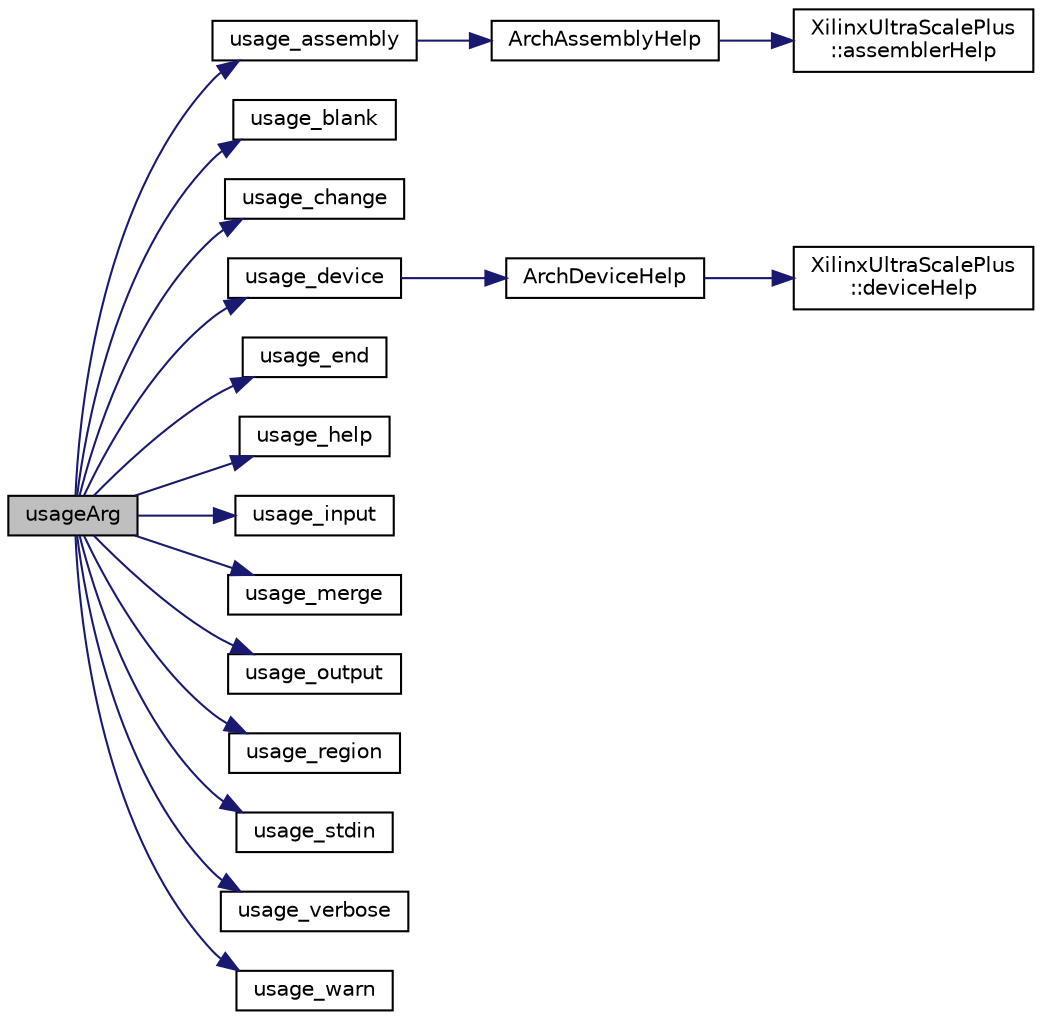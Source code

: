 digraph "usageArg"
{
 // INTERACTIVE_SVG=YES
 // LATEX_PDF_SIZE
  edge [fontname="Helvetica",fontsize="10",labelfontname="Helvetica",labelfontsize="10"];
  node [fontname="Helvetica",fontsize="10",shape=record];
  rankdir="LR";
  Node1 [label="usageArg",height=0.2,width=0.4,color="black", fillcolor="grey75", style="filled", fontcolor="black",tooltip=" "];
  Node1 -> Node2 [color="midnightblue",fontsize="10",style="solid",fontname="Helvetica"];
  Node2 [label="usage_assembly",height=0.2,width=0.4,color="black", fillcolor="white", style="filled",URL="$help_8cpp.html#aede32834476091f4eb0ae6749f41eacf",tooltip=" "];
  Node2 -> Node3 [color="midnightblue",fontsize="10",style="solid",fontname="Helvetica"];
  Node3 [label="ArchAssemblyHelp",height=0.2,width=0.4,color="black", fillcolor="white", style="filled",URL="$byteman_8cpp.html#a738947aa9d79698f8128fb7cafa487d2",tooltip=" "];
  Node3 -> Node4 [color="midnightblue",fontsize="10",style="solid",fontname="Helvetica"];
  Node4 [label="XilinxUltraScalePlus\l::assemblerHelp",height=0.2,width=0.4,color="black", fillcolor="white", style="filled",URL="$classXilinxUltraScalePlus.html#aff73edd581c9694ceb1db5b7eb6ff715",tooltip=" "];
  Node1 -> Node5 [color="midnightblue",fontsize="10",style="solid",fontname="Helvetica"];
  Node5 [label="usage_blank",height=0.2,width=0.4,color="black", fillcolor="white", style="filled",URL="$help_8cpp.html#accc90fd0feeb842781a3e5f91b2d2146",tooltip=" "];
  Node1 -> Node6 [color="midnightblue",fontsize="10",style="solid",fontname="Helvetica"];
  Node6 [label="usage_change",height=0.2,width=0.4,color="black", fillcolor="white", style="filled",URL="$help_8cpp.html#a5c779e76e21b34d6bb3b884ac1ef9083",tooltip=" "];
  Node1 -> Node7 [color="midnightblue",fontsize="10",style="solid",fontname="Helvetica"];
  Node7 [label="usage_device",height=0.2,width=0.4,color="black", fillcolor="white", style="filled",URL="$help_8cpp.html#a28714bd0b194f699df903e7bd994a768",tooltip=" "];
  Node7 -> Node8 [color="midnightblue",fontsize="10",style="solid",fontname="Helvetica"];
  Node8 [label="ArchDeviceHelp",height=0.2,width=0.4,color="black", fillcolor="white", style="filled",URL="$byteman_8cpp.html#a3ae97399f2ff99155de4dd7f9b7e9077",tooltip=" "];
  Node8 -> Node9 [color="midnightblue",fontsize="10",style="solid",fontname="Helvetica"];
  Node9 [label="XilinxUltraScalePlus\l::deviceHelp",height=0.2,width=0.4,color="black", fillcolor="white", style="filled",URL="$classXilinxUltraScalePlus.html#a564a6581d411cbd833267af724371c91",tooltip=" "];
  Node1 -> Node10 [color="midnightblue",fontsize="10",style="solid",fontname="Helvetica"];
  Node10 [label="usage_end",height=0.2,width=0.4,color="black", fillcolor="white", style="filled",URL="$help_8cpp.html#a89a232fcf363da02884b15625ea242b1",tooltip=" "];
  Node1 -> Node11 [color="midnightblue",fontsize="10",style="solid",fontname="Helvetica"];
  Node11 [label="usage_help",height=0.2,width=0.4,color="black", fillcolor="white", style="filled",URL="$help_8cpp.html#af1a5368922439cb186899b545fd1965e",tooltip=" "];
  Node1 -> Node12 [color="midnightblue",fontsize="10",style="solid",fontname="Helvetica"];
  Node12 [label="usage_input",height=0.2,width=0.4,color="black", fillcolor="white", style="filled",URL="$help_8cpp.html#a120f05cbb24b01b4bcae94229814418b",tooltip=" "];
  Node1 -> Node13 [color="midnightblue",fontsize="10",style="solid",fontname="Helvetica"];
  Node13 [label="usage_merge",height=0.2,width=0.4,color="black", fillcolor="white", style="filled",URL="$help_8cpp.html#a2aa5b9213acbbf68d4d14ed00ea4ee4c",tooltip=" "];
  Node1 -> Node14 [color="midnightblue",fontsize="10",style="solid",fontname="Helvetica"];
  Node14 [label="usage_output",height=0.2,width=0.4,color="black", fillcolor="white", style="filled",URL="$help_8cpp.html#ac40cf37cc9ea9b9a8f099b4974724fad",tooltip=" "];
  Node1 -> Node15 [color="midnightblue",fontsize="10",style="solid",fontname="Helvetica"];
  Node15 [label="usage_region",height=0.2,width=0.4,color="black", fillcolor="white", style="filled",URL="$help_8cpp.html#adf57083eb4a99d6885783b9bb106890e",tooltip=" "];
  Node1 -> Node16 [color="midnightblue",fontsize="10",style="solid",fontname="Helvetica"];
  Node16 [label="usage_stdin",height=0.2,width=0.4,color="black", fillcolor="white", style="filled",URL="$help_8cpp.html#a49223a995301022ffb657717122d88de",tooltip=" "];
  Node1 -> Node17 [color="midnightblue",fontsize="10",style="solid",fontname="Helvetica"];
  Node17 [label="usage_verbose",height=0.2,width=0.4,color="black", fillcolor="white", style="filled",URL="$help_8cpp.html#a46c7d0d124e51b373e20ad7fc73278d4",tooltip=" "];
  Node1 -> Node18 [color="midnightblue",fontsize="10",style="solid",fontname="Helvetica"];
  Node18 [label="usage_warn",height=0.2,width=0.4,color="black", fillcolor="white", style="filled",URL="$help_8cpp.html#a33a04cbd434c5ebe2c0113f5acb2c089",tooltip=" "];
}
